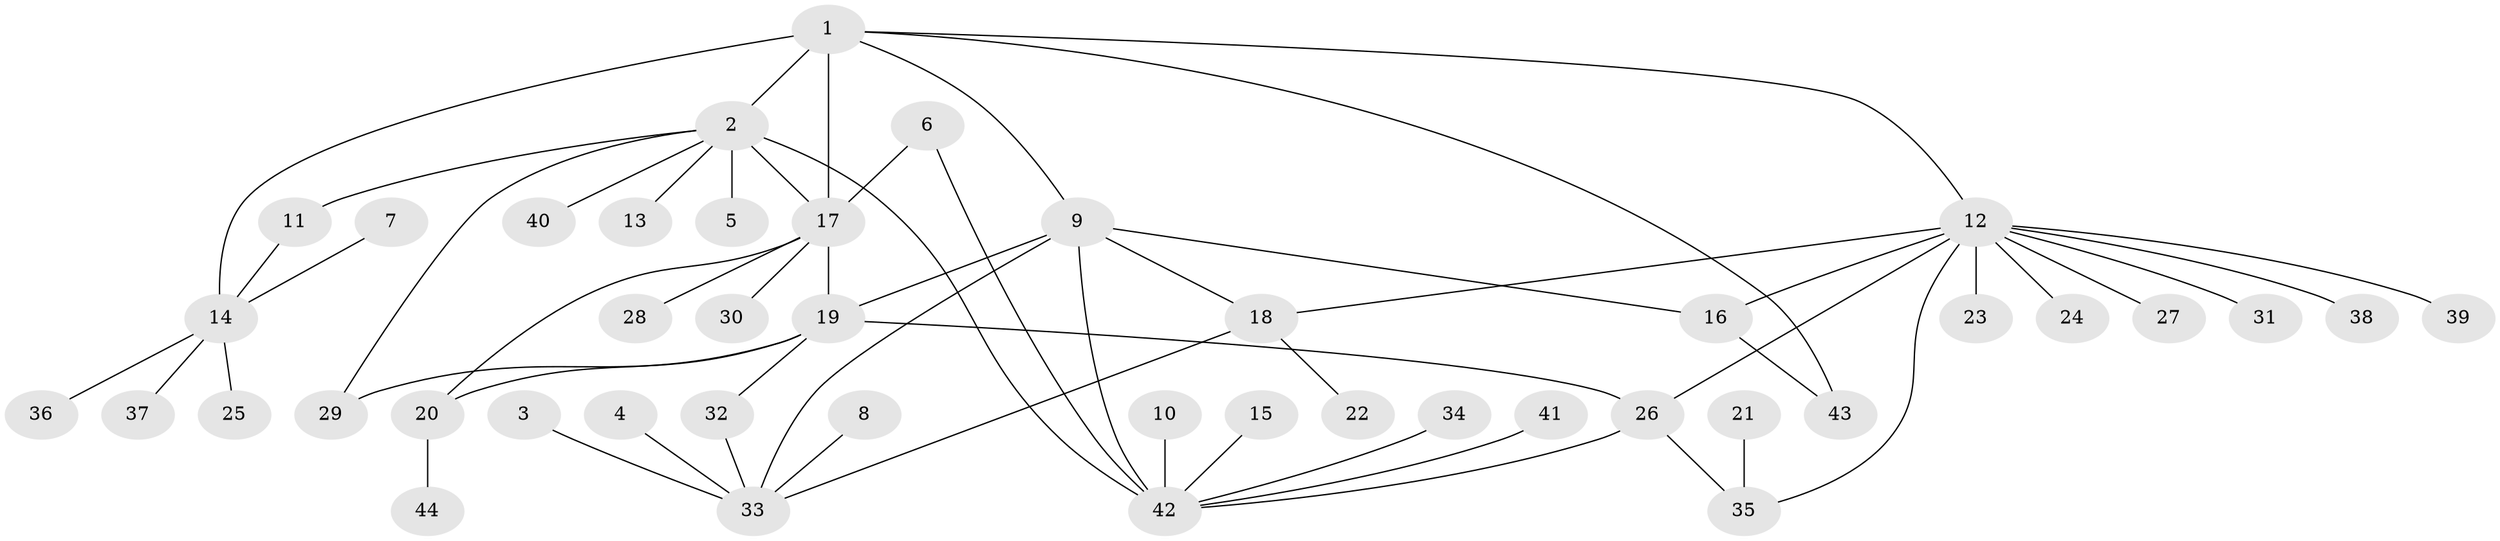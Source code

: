 // original degree distribution, {6: 0.02857142857142857, 4: 0.02857142857142857, 8: 0.02857142857142857, 3: 0.05714285714285714, 7: 0.04285714285714286, 12: 0.014285714285714285, 5: 0.04285714285714286, 10: 0.014285714285714285, 2: 0.22857142857142856, 1: 0.5142857142857142}
// Generated by graph-tools (version 1.1) at 2025/37/03/04/25 23:37:34]
// undirected, 44 vertices, 58 edges
graph export_dot {
  node [color=gray90,style=filled];
  1;
  2;
  3;
  4;
  5;
  6;
  7;
  8;
  9;
  10;
  11;
  12;
  13;
  14;
  15;
  16;
  17;
  18;
  19;
  20;
  21;
  22;
  23;
  24;
  25;
  26;
  27;
  28;
  29;
  30;
  31;
  32;
  33;
  34;
  35;
  36;
  37;
  38;
  39;
  40;
  41;
  42;
  43;
  44;
  1 -- 2 [weight=1.0];
  1 -- 9 [weight=1.0];
  1 -- 12 [weight=1.0];
  1 -- 14 [weight=2.0];
  1 -- 17 [weight=2.0];
  1 -- 43 [weight=1.0];
  2 -- 5 [weight=1.0];
  2 -- 11 [weight=1.0];
  2 -- 13 [weight=1.0];
  2 -- 17 [weight=1.0];
  2 -- 29 [weight=1.0];
  2 -- 40 [weight=1.0];
  2 -- 42 [weight=2.0];
  3 -- 33 [weight=1.0];
  4 -- 33 [weight=1.0];
  6 -- 17 [weight=1.0];
  6 -- 42 [weight=1.0];
  7 -- 14 [weight=1.0];
  8 -- 33 [weight=1.0];
  9 -- 16 [weight=1.0];
  9 -- 18 [weight=1.0];
  9 -- 19 [weight=1.0];
  9 -- 33 [weight=1.0];
  9 -- 42 [weight=1.0];
  10 -- 42 [weight=1.0];
  11 -- 14 [weight=1.0];
  12 -- 16 [weight=1.0];
  12 -- 18 [weight=1.0];
  12 -- 23 [weight=1.0];
  12 -- 24 [weight=1.0];
  12 -- 26 [weight=1.0];
  12 -- 27 [weight=1.0];
  12 -- 31 [weight=1.0];
  12 -- 35 [weight=1.0];
  12 -- 38 [weight=1.0];
  12 -- 39 [weight=1.0];
  14 -- 25 [weight=1.0];
  14 -- 36 [weight=1.0];
  14 -- 37 [weight=1.0];
  15 -- 42 [weight=1.0];
  16 -- 43 [weight=1.0];
  17 -- 19 [weight=1.0];
  17 -- 20 [weight=1.0];
  17 -- 28 [weight=1.0];
  17 -- 30 [weight=1.0];
  18 -- 22 [weight=1.0];
  18 -- 33 [weight=1.0];
  19 -- 20 [weight=1.0];
  19 -- 26 [weight=1.0];
  19 -- 29 [weight=1.0];
  19 -- 32 [weight=1.0];
  20 -- 44 [weight=1.0];
  21 -- 35 [weight=1.0];
  26 -- 35 [weight=1.0];
  26 -- 42 [weight=1.0];
  32 -- 33 [weight=1.0];
  34 -- 42 [weight=1.0];
  41 -- 42 [weight=1.0];
}
